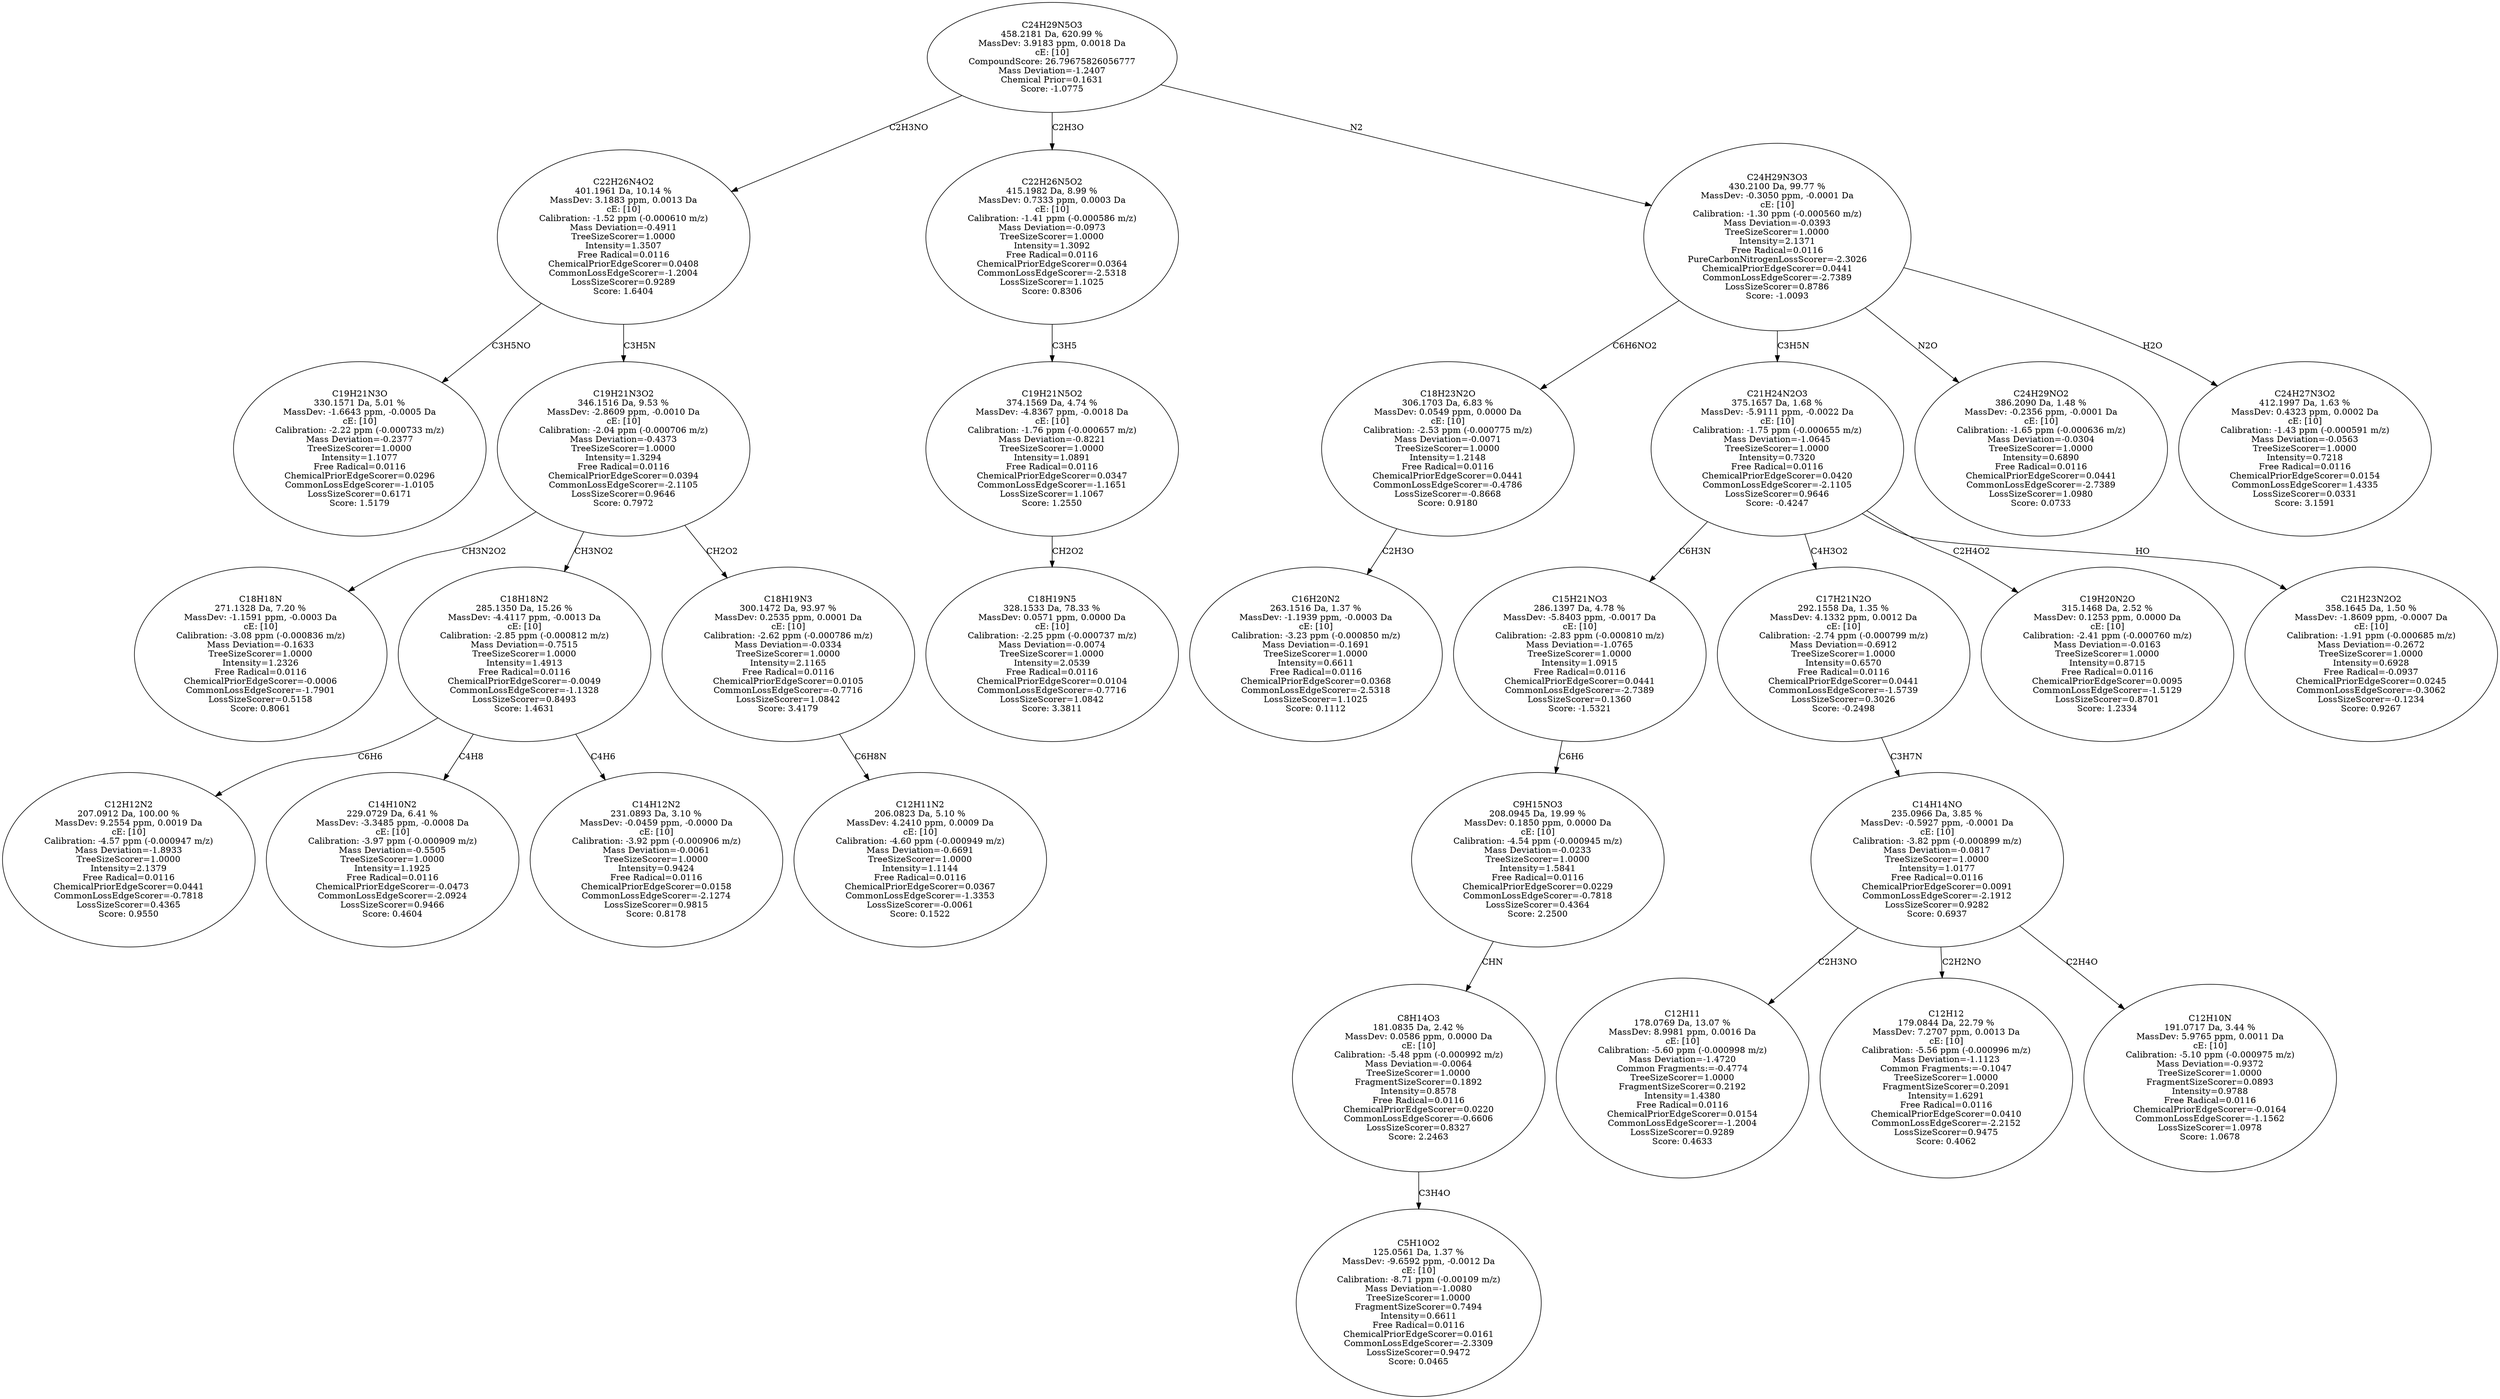 strict digraph {
v1 [label="C19H21N3O\n330.1571 Da, 5.01 %\nMassDev: -1.6643 ppm, -0.0005 Da\ncE: [10]\nCalibration: -2.22 ppm (-0.000733 m/z)\nMass Deviation=-0.2377\nTreeSizeScorer=1.0000\nIntensity=1.1077\nFree Radical=0.0116\nChemicalPriorEdgeScorer=0.0296\nCommonLossEdgeScorer=-1.0105\nLossSizeScorer=0.6171\nScore: 1.5179"];
v2 [label="C18H18N\n271.1328 Da, 7.20 %\nMassDev: -1.1591 ppm, -0.0003 Da\ncE: [10]\nCalibration: -3.08 ppm (-0.000836 m/z)\nMass Deviation=-0.1633\nTreeSizeScorer=1.0000\nIntensity=1.2326\nFree Radical=0.0116\nChemicalPriorEdgeScorer=-0.0006\nCommonLossEdgeScorer=-1.7901\nLossSizeScorer=0.5158\nScore: 0.8061"];
v3 [label="C12H12N2\n207.0912 Da, 100.00 %\nMassDev: 9.2554 ppm, 0.0019 Da\ncE: [10]\nCalibration: -4.57 ppm (-0.000947 m/z)\nMass Deviation=-1.8933\nTreeSizeScorer=1.0000\nIntensity=2.1379\nFree Radical=0.0116\nChemicalPriorEdgeScorer=0.0441\nCommonLossEdgeScorer=-0.7818\nLossSizeScorer=0.4365\nScore: 0.9550"];
v4 [label="C14H10N2\n229.0729 Da, 6.41 %\nMassDev: -3.3485 ppm, -0.0008 Da\ncE: [10]\nCalibration: -3.97 ppm (-0.000909 m/z)\nMass Deviation=-0.5505\nTreeSizeScorer=1.0000\nIntensity=1.1925\nFree Radical=0.0116\nChemicalPriorEdgeScorer=-0.0473\nCommonLossEdgeScorer=-2.0924\nLossSizeScorer=0.9466\nScore: 0.4604"];
v5 [label="C14H12N2\n231.0893 Da, 3.10 %\nMassDev: -0.0459 ppm, -0.0000 Da\ncE: [10]\nCalibration: -3.92 ppm (-0.000906 m/z)\nMass Deviation=-0.0061\nTreeSizeScorer=1.0000\nIntensity=0.9424\nFree Radical=0.0116\nChemicalPriorEdgeScorer=0.0158\nCommonLossEdgeScorer=-2.1274\nLossSizeScorer=0.9815\nScore: 0.8178"];
v6 [label="C18H18N2\n285.1350 Da, 15.26 %\nMassDev: -4.4117 ppm, -0.0013 Da\ncE: [10]\nCalibration: -2.85 ppm (-0.000812 m/z)\nMass Deviation=-0.7515\nTreeSizeScorer=1.0000\nIntensity=1.4913\nFree Radical=0.0116\nChemicalPriorEdgeScorer=-0.0049\nCommonLossEdgeScorer=-1.1328\nLossSizeScorer=0.8493\nScore: 1.4631"];
v7 [label="C12H11N2\n206.0823 Da, 5.10 %\nMassDev: 4.2410 ppm, 0.0009 Da\ncE: [10]\nCalibration: -4.60 ppm (-0.000949 m/z)\nMass Deviation=-0.6691\nTreeSizeScorer=1.0000\nIntensity=1.1144\nFree Radical=0.0116\nChemicalPriorEdgeScorer=0.0367\nCommonLossEdgeScorer=-1.3353\nLossSizeScorer=-0.0061\nScore: 0.1522"];
v8 [label="C18H19N3\n300.1472 Da, 93.97 %\nMassDev: 0.2535 ppm, 0.0001 Da\ncE: [10]\nCalibration: -2.62 ppm (-0.000786 m/z)\nMass Deviation=-0.0334\nTreeSizeScorer=1.0000\nIntensity=2.1165\nFree Radical=0.0116\nChemicalPriorEdgeScorer=0.0105\nCommonLossEdgeScorer=-0.7716\nLossSizeScorer=1.0842\nScore: 3.4179"];
v9 [label="C19H21N3O2\n346.1516 Da, 9.53 %\nMassDev: -2.8609 ppm, -0.0010 Da\ncE: [10]\nCalibration: -2.04 ppm (-0.000706 m/z)\nMass Deviation=-0.4373\nTreeSizeScorer=1.0000\nIntensity=1.3294\nFree Radical=0.0116\nChemicalPriorEdgeScorer=0.0394\nCommonLossEdgeScorer=-2.1105\nLossSizeScorer=0.9646\nScore: 0.7972"];
v10 [label="C22H26N4O2\n401.1961 Da, 10.14 %\nMassDev: 3.1883 ppm, 0.0013 Da\ncE: [10]\nCalibration: -1.52 ppm (-0.000610 m/z)\nMass Deviation=-0.4911\nTreeSizeScorer=1.0000\nIntensity=1.3507\nFree Radical=0.0116\nChemicalPriorEdgeScorer=0.0408\nCommonLossEdgeScorer=-1.2004\nLossSizeScorer=0.9289\nScore: 1.6404"];
v11 [label="C18H19N5\n328.1533 Da, 78.33 %\nMassDev: 0.0571 ppm, 0.0000 Da\ncE: [10]\nCalibration: -2.25 ppm (-0.000737 m/z)\nMass Deviation=-0.0074\nTreeSizeScorer=1.0000\nIntensity=2.0539\nFree Radical=0.0116\nChemicalPriorEdgeScorer=0.0104\nCommonLossEdgeScorer=-0.7716\nLossSizeScorer=1.0842\nScore: 3.3811"];
v12 [label="C19H21N5O2\n374.1569 Da, 4.74 %\nMassDev: -4.8367 ppm, -0.0018 Da\ncE: [10]\nCalibration: -1.76 ppm (-0.000657 m/z)\nMass Deviation=-0.8221\nTreeSizeScorer=1.0000\nIntensity=1.0891\nFree Radical=0.0116\nChemicalPriorEdgeScorer=0.0347\nCommonLossEdgeScorer=-1.1651\nLossSizeScorer=1.1067\nScore: 1.2550"];
v13 [label="C22H26N5O2\n415.1982 Da, 8.99 %\nMassDev: 0.7333 ppm, 0.0003 Da\ncE: [10]\nCalibration: -1.41 ppm (-0.000586 m/z)\nMass Deviation=-0.0973\nTreeSizeScorer=1.0000\nIntensity=1.3092\nFree Radical=0.0116\nChemicalPriorEdgeScorer=0.0364\nCommonLossEdgeScorer=-2.5318\nLossSizeScorer=1.1025\nScore: 0.8306"];
v14 [label="C16H20N2\n263.1516 Da, 1.37 %\nMassDev: -1.1939 ppm, -0.0003 Da\ncE: [10]\nCalibration: -3.23 ppm (-0.000850 m/z)\nMass Deviation=-0.1691\nTreeSizeScorer=1.0000\nIntensity=0.6611\nFree Radical=0.0116\nChemicalPriorEdgeScorer=0.0368\nCommonLossEdgeScorer=-2.5318\nLossSizeScorer=1.1025\nScore: 0.1112"];
v15 [label="C18H23N2O\n306.1703 Da, 6.83 %\nMassDev: 0.0549 ppm, 0.0000 Da\ncE: [10]\nCalibration: -2.53 ppm (-0.000775 m/z)\nMass Deviation=-0.0071\nTreeSizeScorer=1.0000\nIntensity=1.2148\nFree Radical=0.0116\nChemicalPriorEdgeScorer=0.0441\nCommonLossEdgeScorer=-0.4786\nLossSizeScorer=-0.8668\nScore: 0.9180"];
v16 [label="C5H10O2\n125.0561 Da, 1.37 %\nMassDev: -9.6592 ppm, -0.0012 Da\ncE: [10]\nCalibration: -8.71 ppm (-0.00109 m/z)\nMass Deviation=-1.0080\nTreeSizeScorer=1.0000\nFragmentSizeScorer=0.7494\nIntensity=0.6611\nFree Radical=0.0116\nChemicalPriorEdgeScorer=0.0161\nCommonLossEdgeScorer=-2.3309\nLossSizeScorer=0.9472\nScore: 0.0465"];
v17 [label="C8H14O3\n181.0835 Da, 2.42 %\nMassDev: 0.0586 ppm, 0.0000 Da\ncE: [10]\nCalibration: -5.48 ppm (-0.000992 m/z)\nMass Deviation=-0.0064\nTreeSizeScorer=1.0000\nFragmentSizeScorer=0.1892\nIntensity=0.8578\nFree Radical=0.0116\nChemicalPriorEdgeScorer=0.0220\nCommonLossEdgeScorer=-0.6606\nLossSizeScorer=0.8327\nScore: 2.2463"];
v18 [label="C9H15NO3\n208.0945 Da, 19.99 %\nMassDev: 0.1850 ppm, 0.0000 Da\ncE: [10]\nCalibration: -4.54 ppm (-0.000945 m/z)\nMass Deviation=-0.0233\nTreeSizeScorer=1.0000\nIntensity=1.5841\nFree Radical=0.0116\nChemicalPriorEdgeScorer=0.0229\nCommonLossEdgeScorer=-0.7818\nLossSizeScorer=0.4364\nScore: 2.2500"];
v19 [label="C15H21NO3\n286.1397 Da, 4.78 %\nMassDev: -5.8403 ppm, -0.0017 Da\ncE: [10]\nCalibration: -2.83 ppm (-0.000810 m/z)\nMass Deviation=-1.0765\nTreeSizeScorer=1.0000\nIntensity=1.0915\nFree Radical=0.0116\nChemicalPriorEdgeScorer=0.0441\nCommonLossEdgeScorer=-2.7389\nLossSizeScorer=0.1360\nScore: -1.5321"];
v20 [label="C12H11\n178.0769 Da, 13.07 %\nMassDev: 8.9981 ppm, 0.0016 Da\ncE: [10]\nCalibration: -5.60 ppm (-0.000998 m/z)\nMass Deviation=-1.4720\nCommon Fragments:=-0.4774\nTreeSizeScorer=1.0000\nFragmentSizeScorer=0.2192\nIntensity=1.4380\nFree Radical=0.0116\nChemicalPriorEdgeScorer=0.0154\nCommonLossEdgeScorer=-1.2004\nLossSizeScorer=0.9289\nScore: 0.4633"];
v21 [label="C12H12\n179.0844 Da, 22.79 %\nMassDev: 7.2707 ppm, 0.0013 Da\ncE: [10]\nCalibration: -5.56 ppm (-0.000996 m/z)\nMass Deviation=-1.1123\nCommon Fragments:=-0.1047\nTreeSizeScorer=1.0000\nFragmentSizeScorer=0.2091\nIntensity=1.6291\nFree Radical=0.0116\nChemicalPriorEdgeScorer=0.0410\nCommonLossEdgeScorer=-2.2152\nLossSizeScorer=0.9475\nScore: 0.4062"];
v22 [label="C12H10N\n191.0717 Da, 3.44 %\nMassDev: 5.9765 ppm, 0.0011 Da\ncE: [10]\nCalibration: -5.10 ppm (-0.000975 m/z)\nMass Deviation=-0.9372\nTreeSizeScorer=1.0000\nFragmentSizeScorer=0.0893\nIntensity=0.9788\nFree Radical=0.0116\nChemicalPriorEdgeScorer=-0.0164\nCommonLossEdgeScorer=-1.1562\nLossSizeScorer=1.0978\nScore: 1.0678"];
v23 [label="C14H14NO\n235.0966 Da, 3.85 %\nMassDev: -0.5927 ppm, -0.0001 Da\ncE: [10]\nCalibration: -3.82 ppm (-0.000899 m/z)\nMass Deviation=-0.0817\nTreeSizeScorer=1.0000\nIntensity=1.0177\nFree Radical=0.0116\nChemicalPriorEdgeScorer=0.0091\nCommonLossEdgeScorer=-2.1912\nLossSizeScorer=0.9282\nScore: 0.6937"];
v24 [label="C17H21N2O\n292.1558 Da, 1.35 %\nMassDev: 4.1332 ppm, 0.0012 Da\ncE: [10]\nCalibration: -2.74 ppm (-0.000799 m/z)\nMass Deviation=-0.6912\nTreeSizeScorer=1.0000\nIntensity=0.6570\nFree Radical=0.0116\nChemicalPriorEdgeScorer=0.0441\nCommonLossEdgeScorer=-1.5739\nLossSizeScorer=0.3026\nScore: -0.2498"];
v25 [label="C19H20N2O\n315.1468 Da, 2.52 %\nMassDev: 0.1253 ppm, 0.0000 Da\ncE: [10]\nCalibration: -2.41 ppm (-0.000760 m/z)\nMass Deviation=-0.0163\nTreeSizeScorer=1.0000\nIntensity=0.8715\nFree Radical=0.0116\nChemicalPriorEdgeScorer=0.0095\nCommonLossEdgeScorer=-1.5129\nLossSizeScorer=0.8701\nScore: 1.2334"];
v26 [label="C21H23N2O2\n358.1645 Da, 1.50 %\nMassDev: -1.8609 ppm, -0.0007 Da\ncE: [10]\nCalibration: -1.91 ppm (-0.000685 m/z)\nMass Deviation=-0.2672\nTreeSizeScorer=1.0000\nIntensity=0.6928\nFree Radical=-0.0937\nChemicalPriorEdgeScorer=0.0245\nCommonLossEdgeScorer=-0.3062\nLossSizeScorer=-0.1234\nScore: 0.9267"];
v27 [label="C21H24N2O3\n375.1657 Da, 1.68 %\nMassDev: -5.9111 ppm, -0.0022 Da\ncE: [10]\nCalibration: -1.75 ppm (-0.000655 m/z)\nMass Deviation=-1.0645\nTreeSizeScorer=1.0000\nIntensity=0.7320\nFree Radical=0.0116\nChemicalPriorEdgeScorer=0.0420\nCommonLossEdgeScorer=-2.1105\nLossSizeScorer=0.9646\nScore: -0.4247"];
v28 [label="C24H29NO2\n386.2090 Da, 1.48 %\nMassDev: -0.2356 ppm, -0.0001 Da\ncE: [10]\nCalibration: -1.65 ppm (-0.000636 m/z)\nMass Deviation=-0.0304\nTreeSizeScorer=1.0000\nIntensity=0.6890\nFree Radical=0.0116\nChemicalPriorEdgeScorer=0.0441\nCommonLossEdgeScorer=-2.7389\nLossSizeScorer=1.0980\nScore: 0.0733"];
v29 [label="C24H27N3O2\n412.1997 Da, 1.63 %\nMassDev: 0.4323 ppm, 0.0002 Da\ncE: [10]\nCalibration: -1.43 ppm (-0.000591 m/z)\nMass Deviation=-0.0563\nTreeSizeScorer=1.0000\nIntensity=0.7218\nFree Radical=0.0116\nChemicalPriorEdgeScorer=0.0154\nCommonLossEdgeScorer=1.4335\nLossSizeScorer=0.0331\nScore: 3.1591"];
v30 [label="C24H29N3O3\n430.2100 Da, 99.77 %\nMassDev: -0.3050 ppm, -0.0001 Da\ncE: [10]\nCalibration: -1.30 ppm (-0.000560 m/z)\nMass Deviation=-0.0393\nTreeSizeScorer=1.0000\nIntensity=2.1371\nFree Radical=0.0116\nPureCarbonNitrogenLossScorer=-2.3026\nChemicalPriorEdgeScorer=0.0441\nCommonLossEdgeScorer=-2.7389\nLossSizeScorer=0.8786\nScore: -1.0093"];
v31 [label="C24H29N5O3\n458.2181 Da, 620.99 %\nMassDev: 3.9183 ppm, 0.0018 Da\ncE: [10]\nCompoundScore: 26.79675826056777\nMass Deviation=-1.2407\nChemical Prior=0.1631\nScore: -1.0775"];
v10 -> v1 [label="C3H5NO"];
v9 -> v2 [label="CH3N2O2"];
v6 -> v3 [label="C6H6"];
v6 -> v4 [label="C4H8"];
v6 -> v5 [label="C4H6"];
v9 -> v6 [label="CH3NO2"];
v8 -> v7 [label="C6H8N"];
v9 -> v8 [label="CH2O2"];
v10 -> v9 [label="C3H5N"];
v31 -> v10 [label="C2H3NO"];
v12 -> v11 [label="CH2O2"];
v13 -> v12 [label="C3H5"];
v31 -> v13 [label="C2H3O"];
v15 -> v14 [label="C2H3O"];
v30 -> v15 [label="C6H6NO2"];
v17 -> v16 [label="C3H4O"];
v18 -> v17 [label="CHN"];
v19 -> v18 [label="C6H6"];
v27 -> v19 [label="C6H3N"];
v23 -> v20 [label="C2H3NO"];
v23 -> v21 [label="C2H2NO"];
v23 -> v22 [label="C2H4O"];
v24 -> v23 [label="C3H7N"];
v27 -> v24 [label="C4H3O2"];
v27 -> v25 [label="C2H4O2"];
v27 -> v26 [label="HO"];
v30 -> v27 [label="C3H5N"];
v30 -> v28 [label="N2O"];
v30 -> v29 [label="H2O"];
v31 -> v30 [label="N2"];
}